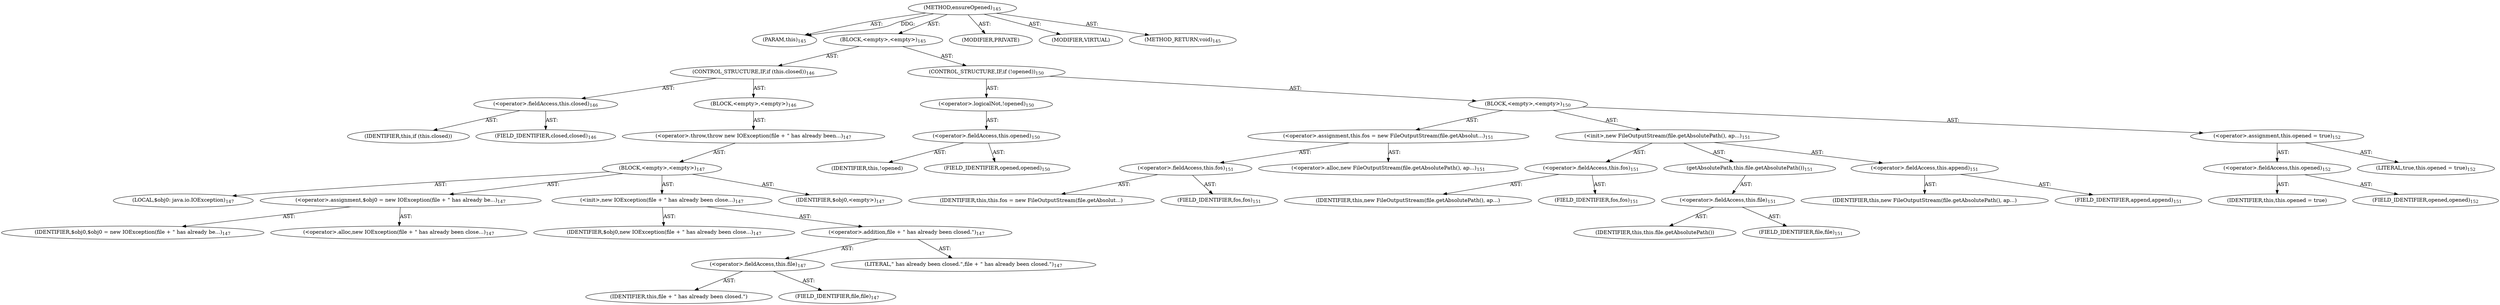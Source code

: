 digraph "ensureOpened" {  
"111669149705" [label = <(METHOD,ensureOpened)<SUB>145</SUB>> ]
"115964117012" [label = <(PARAM,this)<SUB>145</SUB>> ]
"25769803787" [label = <(BLOCK,&lt;empty&gt;,&lt;empty&gt;)<SUB>145</SUB>> ]
"47244640257" [label = <(CONTROL_STRUCTURE,IF,if (this.closed))<SUB>146</SUB>> ]
"30064771100" [label = <(&lt;operator&gt;.fieldAccess,this.closed)<SUB>146</SUB>> ]
"68719476767" [label = <(IDENTIFIER,this,if (this.closed))> ]
"55834574858" [label = <(FIELD_IDENTIFIER,closed,closed)<SUB>146</SUB>> ]
"25769803788" [label = <(BLOCK,&lt;empty&gt;,&lt;empty&gt;)<SUB>146</SUB>> ]
"30064771101" [label = <(&lt;operator&gt;.throw,throw new IOException(file + &quot; has already been...)<SUB>147</SUB>> ]
"25769803789" [label = <(BLOCK,&lt;empty&gt;,&lt;empty&gt;)<SUB>147</SUB>> ]
"94489280513" [label = <(LOCAL,$obj0: java.io.IOException)<SUB>147</SUB>> ]
"30064771102" [label = <(&lt;operator&gt;.assignment,$obj0 = new IOException(file + &quot; has already be...)<SUB>147</SUB>> ]
"68719476768" [label = <(IDENTIFIER,$obj0,$obj0 = new IOException(file + &quot; has already be...)<SUB>147</SUB>> ]
"30064771103" [label = <(&lt;operator&gt;.alloc,new IOException(file + &quot; has already been close...)<SUB>147</SUB>> ]
"30064771104" [label = <(&lt;init&gt;,new IOException(file + &quot; has already been close...)<SUB>147</SUB>> ]
"68719476769" [label = <(IDENTIFIER,$obj0,new IOException(file + &quot; has already been close...)<SUB>147</SUB>> ]
"30064771105" [label = <(&lt;operator&gt;.addition,file + &quot; has already been closed.&quot;)<SUB>147</SUB>> ]
"30064771106" [label = <(&lt;operator&gt;.fieldAccess,this.file)<SUB>147</SUB>> ]
"68719476770" [label = <(IDENTIFIER,this,file + &quot; has already been closed.&quot;)> ]
"55834574859" [label = <(FIELD_IDENTIFIER,file,file)<SUB>147</SUB>> ]
"90194313222" [label = <(LITERAL,&quot; has already been closed.&quot;,file + &quot; has already been closed.&quot;)<SUB>147</SUB>> ]
"68719476771" [label = <(IDENTIFIER,$obj0,&lt;empty&gt;)<SUB>147</SUB>> ]
"47244640258" [label = <(CONTROL_STRUCTURE,IF,if (!opened))<SUB>150</SUB>> ]
"30064771107" [label = <(&lt;operator&gt;.logicalNot,!opened)<SUB>150</SUB>> ]
"30064771108" [label = <(&lt;operator&gt;.fieldAccess,this.opened)<SUB>150</SUB>> ]
"68719476772" [label = <(IDENTIFIER,this,!opened)> ]
"55834574860" [label = <(FIELD_IDENTIFIER,opened,opened)<SUB>150</SUB>> ]
"25769803790" [label = <(BLOCK,&lt;empty&gt;,&lt;empty&gt;)<SUB>150</SUB>> ]
"30064771109" [label = <(&lt;operator&gt;.assignment,this.fos = new FileOutputStream(file.getAbsolut...)<SUB>151</SUB>> ]
"30064771110" [label = <(&lt;operator&gt;.fieldAccess,this.fos)<SUB>151</SUB>> ]
"68719476773" [label = <(IDENTIFIER,this,this.fos = new FileOutputStream(file.getAbsolut...)> ]
"55834574861" [label = <(FIELD_IDENTIFIER,fos,fos)<SUB>151</SUB>> ]
"30064771111" [label = <(&lt;operator&gt;.alloc,new FileOutputStream(file.getAbsolutePath(), ap...)<SUB>151</SUB>> ]
"30064771112" [label = <(&lt;init&gt;,new FileOutputStream(file.getAbsolutePath(), ap...)<SUB>151</SUB>> ]
"30064771113" [label = <(&lt;operator&gt;.fieldAccess,this.fos)<SUB>151</SUB>> ]
"68719476774" [label = <(IDENTIFIER,this,new FileOutputStream(file.getAbsolutePath(), ap...)> ]
"55834574862" [label = <(FIELD_IDENTIFIER,fos,fos)<SUB>151</SUB>> ]
"30064771114" [label = <(getAbsolutePath,this.file.getAbsolutePath())<SUB>151</SUB>> ]
"30064771115" [label = <(&lt;operator&gt;.fieldAccess,this.file)<SUB>151</SUB>> ]
"68719476775" [label = <(IDENTIFIER,this,this.file.getAbsolutePath())> ]
"55834574863" [label = <(FIELD_IDENTIFIER,file,file)<SUB>151</SUB>> ]
"30064771116" [label = <(&lt;operator&gt;.fieldAccess,this.append)<SUB>151</SUB>> ]
"68719476776" [label = <(IDENTIFIER,this,new FileOutputStream(file.getAbsolutePath(), ap...)> ]
"55834574864" [label = <(FIELD_IDENTIFIER,append,append)<SUB>151</SUB>> ]
"30064771117" [label = <(&lt;operator&gt;.assignment,this.opened = true)<SUB>152</SUB>> ]
"30064771118" [label = <(&lt;operator&gt;.fieldAccess,this.opened)<SUB>152</SUB>> ]
"68719476777" [label = <(IDENTIFIER,this,this.opened = true)> ]
"55834574865" [label = <(FIELD_IDENTIFIER,opened,opened)<SUB>152</SUB>> ]
"90194313223" [label = <(LITERAL,true,this.opened = true)<SUB>152</SUB>> ]
"133143986199" [label = <(MODIFIER,PRIVATE)> ]
"133143986200" [label = <(MODIFIER,VIRTUAL)> ]
"128849018889" [label = <(METHOD_RETURN,void)<SUB>145</SUB>> ]
  "111669149705" -> "115964117012"  [ label = "AST: "] 
  "111669149705" -> "25769803787"  [ label = "AST: "] 
  "111669149705" -> "133143986199"  [ label = "AST: "] 
  "111669149705" -> "133143986200"  [ label = "AST: "] 
  "111669149705" -> "128849018889"  [ label = "AST: "] 
  "25769803787" -> "47244640257"  [ label = "AST: "] 
  "25769803787" -> "47244640258"  [ label = "AST: "] 
  "47244640257" -> "30064771100"  [ label = "AST: "] 
  "47244640257" -> "25769803788"  [ label = "AST: "] 
  "30064771100" -> "68719476767"  [ label = "AST: "] 
  "30064771100" -> "55834574858"  [ label = "AST: "] 
  "25769803788" -> "30064771101"  [ label = "AST: "] 
  "30064771101" -> "25769803789"  [ label = "AST: "] 
  "25769803789" -> "94489280513"  [ label = "AST: "] 
  "25769803789" -> "30064771102"  [ label = "AST: "] 
  "25769803789" -> "30064771104"  [ label = "AST: "] 
  "25769803789" -> "68719476771"  [ label = "AST: "] 
  "30064771102" -> "68719476768"  [ label = "AST: "] 
  "30064771102" -> "30064771103"  [ label = "AST: "] 
  "30064771104" -> "68719476769"  [ label = "AST: "] 
  "30064771104" -> "30064771105"  [ label = "AST: "] 
  "30064771105" -> "30064771106"  [ label = "AST: "] 
  "30064771105" -> "90194313222"  [ label = "AST: "] 
  "30064771106" -> "68719476770"  [ label = "AST: "] 
  "30064771106" -> "55834574859"  [ label = "AST: "] 
  "47244640258" -> "30064771107"  [ label = "AST: "] 
  "47244640258" -> "25769803790"  [ label = "AST: "] 
  "30064771107" -> "30064771108"  [ label = "AST: "] 
  "30064771108" -> "68719476772"  [ label = "AST: "] 
  "30064771108" -> "55834574860"  [ label = "AST: "] 
  "25769803790" -> "30064771109"  [ label = "AST: "] 
  "25769803790" -> "30064771112"  [ label = "AST: "] 
  "25769803790" -> "30064771117"  [ label = "AST: "] 
  "30064771109" -> "30064771110"  [ label = "AST: "] 
  "30064771109" -> "30064771111"  [ label = "AST: "] 
  "30064771110" -> "68719476773"  [ label = "AST: "] 
  "30064771110" -> "55834574861"  [ label = "AST: "] 
  "30064771112" -> "30064771113"  [ label = "AST: "] 
  "30064771112" -> "30064771114"  [ label = "AST: "] 
  "30064771112" -> "30064771116"  [ label = "AST: "] 
  "30064771113" -> "68719476774"  [ label = "AST: "] 
  "30064771113" -> "55834574862"  [ label = "AST: "] 
  "30064771114" -> "30064771115"  [ label = "AST: "] 
  "30064771115" -> "68719476775"  [ label = "AST: "] 
  "30064771115" -> "55834574863"  [ label = "AST: "] 
  "30064771116" -> "68719476776"  [ label = "AST: "] 
  "30064771116" -> "55834574864"  [ label = "AST: "] 
  "30064771117" -> "30064771118"  [ label = "AST: "] 
  "30064771117" -> "90194313223"  [ label = "AST: "] 
  "30064771118" -> "68719476777"  [ label = "AST: "] 
  "30064771118" -> "55834574865"  [ label = "AST: "] 
  "111669149705" -> "115964117012"  [ label = "DDG: "] 
}
